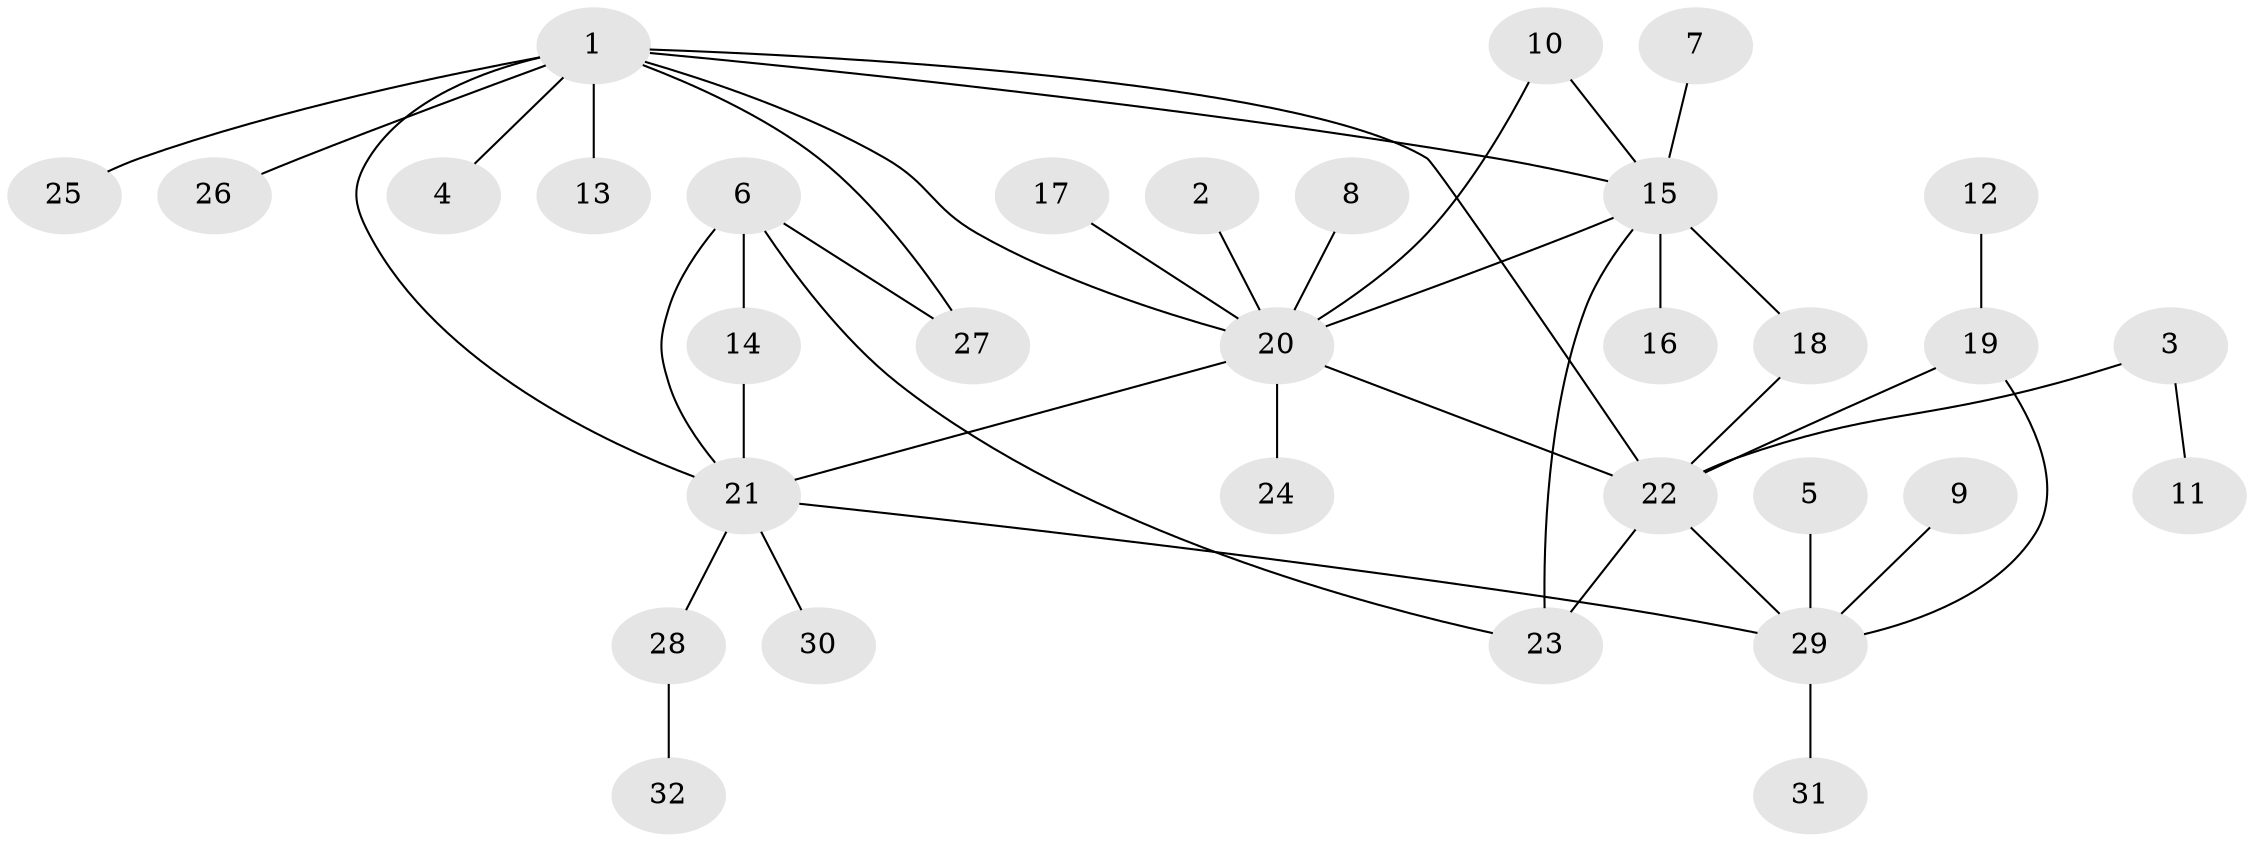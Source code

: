 // original degree distribution, {7: 0.047619047619047616, 4: 0.06349206349206349, 5: 0.047619047619047616, 3: 0.047619047619047616, 8: 0.015873015873015872, 2: 0.20634920634920634, 6: 0.015873015873015872, 9: 0.031746031746031744, 1: 0.5238095238095238}
// Generated by graph-tools (version 1.1) at 2025/26/03/09/25 03:26:34]
// undirected, 32 vertices, 42 edges
graph export_dot {
graph [start="1"]
  node [color=gray90,style=filled];
  1;
  2;
  3;
  4;
  5;
  6;
  7;
  8;
  9;
  10;
  11;
  12;
  13;
  14;
  15;
  16;
  17;
  18;
  19;
  20;
  21;
  22;
  23;
  24;
  25;
  26;
  27;
  28;
  29;
  30;
  31;
  32;
  1 -- 4 [weight=1.0];
  1 -- 13 [weight=1.0];
  1 -- 15 [weight=1.0];
  1 -- 20 [weight=1.0];
  1 -- 21 [weight=1.0];
  1 -- 22 [weight=1.0];
  1 -- 25 [weight=1.0];
  1 -- 26 [weight=1.0];
  1 -- 27 [weight=1.0];
  2 -- 20 [weight=1.0];
  3 -- 11 [weight=1.0];
  3 -- 22 [weight=1.0];
  5 -- 29 [weight=1.0];
  6 -- 14 [weight=1.0];
  6 -- 21 [weight=1.0];
  6 -- 23 [weight=1.0];
  6 -- 27 [weight=1.0];
  7 -- 15 [weight=1.0];
  8 -- 20 [weight=1.0];
  9 -- 29 [weight=1.0];
  10 -- 15 [weight=1.0];
  10 -- 20 [weight=1.0];
  12 -- 19 [weight=1.0];
  14 -- 21 [weight=1.0];
  15 -- 16 [weight=1.0];
  15 -- 18 [weight=1.0];
  15 -- 20 [weight=1.0];
  15 -- 23 [weight=2.0];
  17 -- 20 [weight=1.0];
  18 -- 22 [weight=1.0];
  19 -- 22 [weight=1.0];
  19 -- 29 [weight=1.0];
  20 -- 21 [weight=1.0];
  20 -- 22 [weight=1.0];
  20 -- 24 [weight=1.0];
  21 -- 28 [weight=1.0];
  21 -- 29 [weight=1.0];
  21 -- 30 [weight=1.0];
  22 -- 23 [weight=1.0];
  22 -- 29 [weight=1.0];
  28 -- 32 [weight=1.0];
  29 -- 31 [weight=1.0];
}
